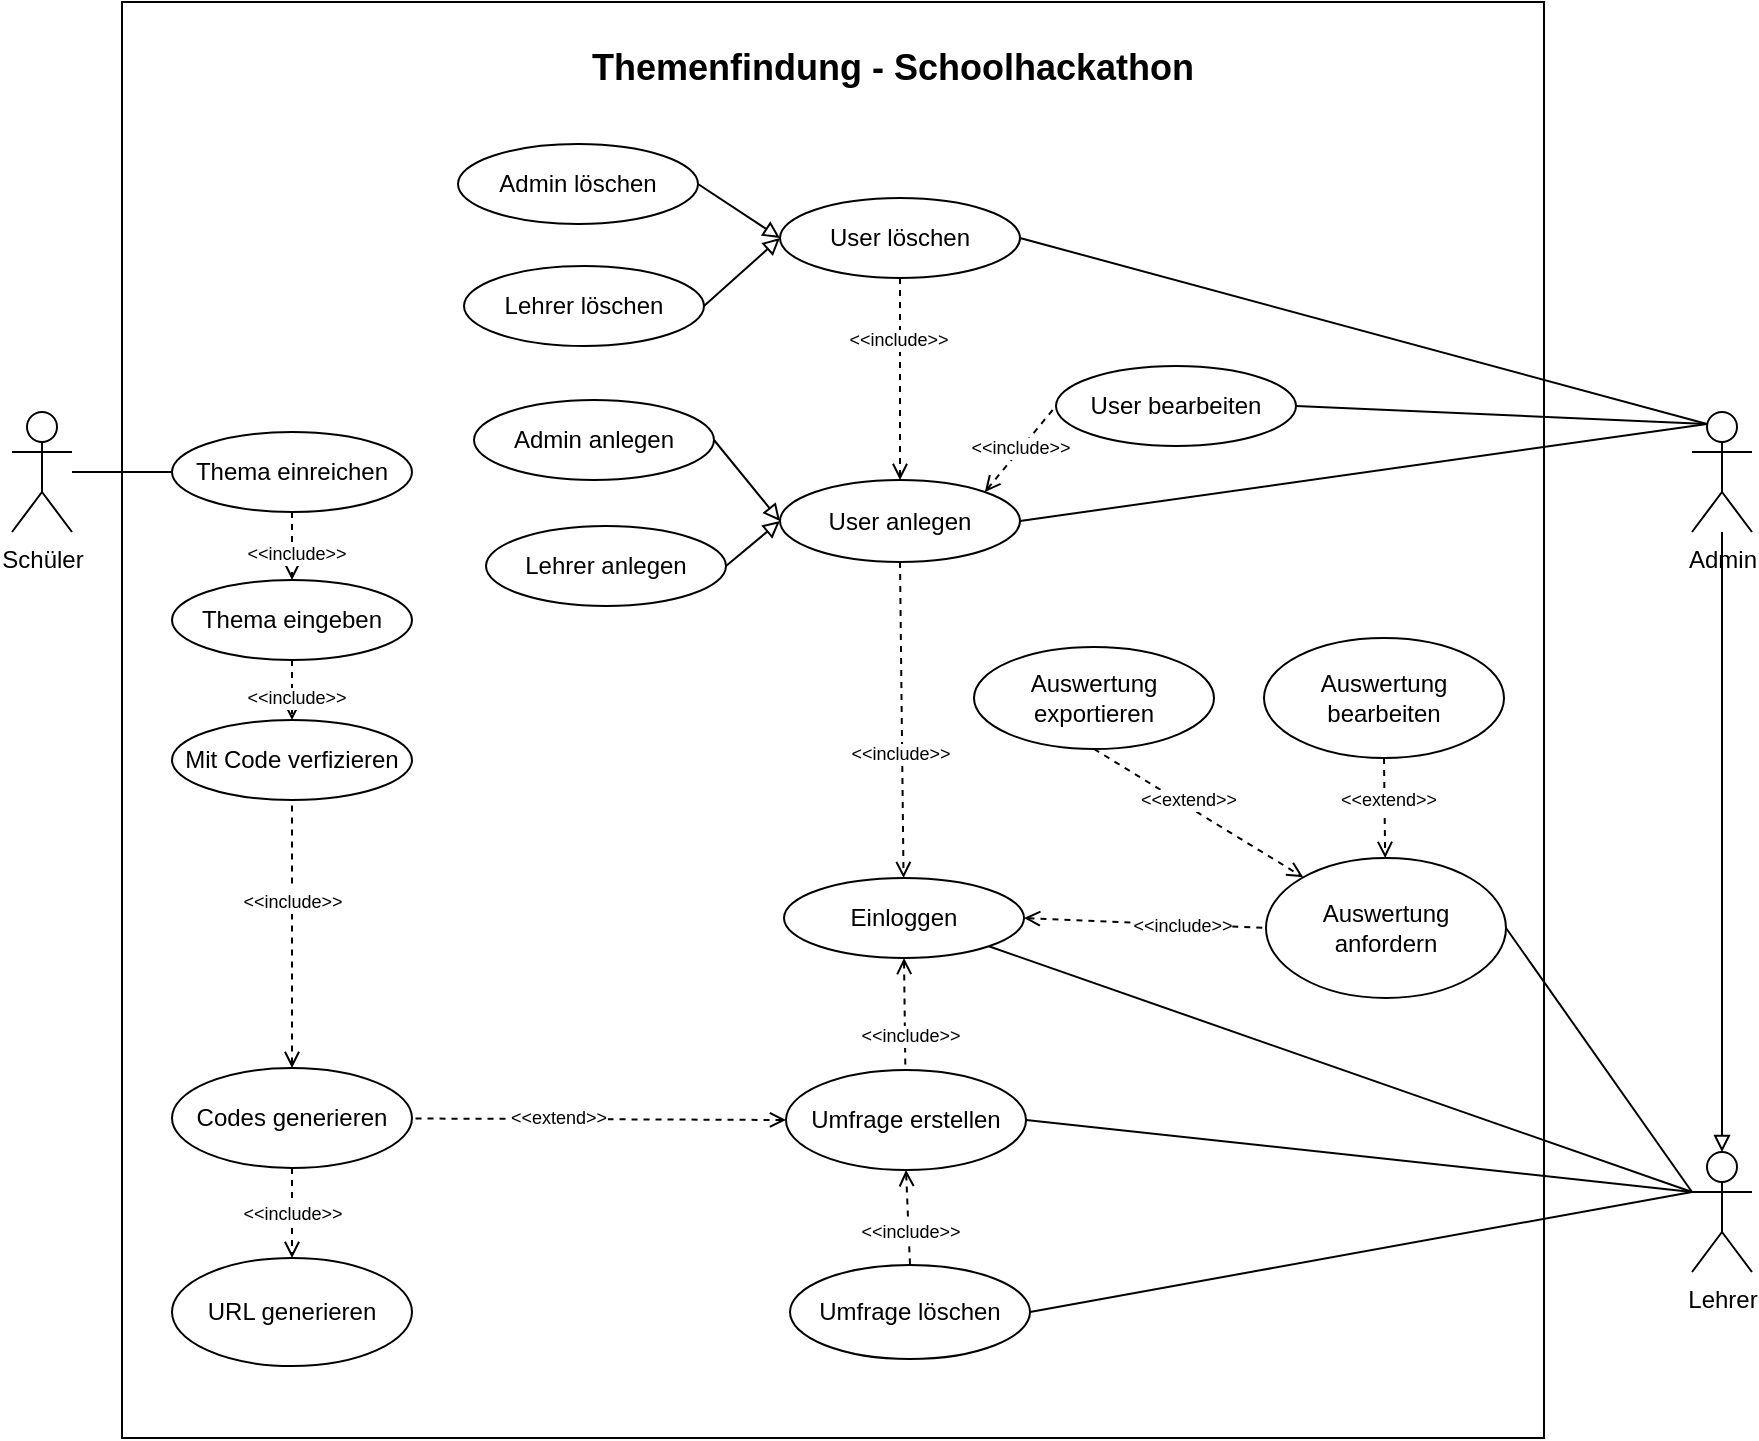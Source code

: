 <mxfile version="17.4.3" type="device"><diagram id="n_g9ShcicKRSaGsYl7LY" name="Page-1"><mxGraphModel dx="1831" dy="1622" grid="0" gridSize="10" guides="1" tooltips="1" connect="1" arrows="1" fold="1" page="1" pageScale="1" pageWidth="850" pageHeight="1100" math="0" shadow="0"><root><mxCell id="0"/><mxCell id="1" parent="0"/><mxCell id="EaUaX-YUv6skA-lKk4uB-4" value="" style="rounded=0;whiteSpace=wrap;html=1;" parent="1" vertex="1"><mxGeometry x="-215" y="-195" width="711" height="718" as="geometry"/></mxCell><mxCell id="EaUaX-YUv6skA-lKk4uB-37" style="edgeStyle=none;rounded=0;orthogonalLoop=1;jettySize=auto;html=1;exitX=0.5;exitY=1;exitDx=0;exitDy=0;dashed=1;fontSize=9;startArrow=none;startFill=0;endArrow=open;endFill=0;" parent="1" source="EaUaX-YUv6skA-lKk4uB-1" target="EaUaX-YUv6skA-lKk4uB-29" edge="1"><mxGeometry relative="1" as="geometry"/></mxCell><mxCell id="EaUaX-YUv6skA-lKk4uB-38" value="&amp;lt;&amp;lt;extend&amp;gt;&amp;gt;" style="edgeLabel;html=1;align=center;verticalAlign=middle;resizable=0;points=[];fontSize=9;" parent="EaUaX-YUv6skA-lKk4uB-37" vertex="1" connectable="0"><mxGeometry x="0.23" y="1" relative="1" as="geometry"><mxPoint y="-10" as="offset"/></mxGeometry></mxCell><mxCell id="EaUaX-YUv6skA-lKk4uB-1" value="&lt;div&gt;Auswertung bearbeiten&lt;/div&gt;" style="ellipse;whiteSpace=wrap;html=1;" parent="1" vertex="1"><mxGeometry x="356" y="123" width="120" height="60" as="geometry"/></mxCell><mxCell id="EaUaX-YUv6skA-lKk4uB-25" style="edgeStyle=none;rounded=0;orthogonalLoop=1;jettySize=auto;html=1;exitX=0;exitY=0.5;exitDx=0;exitDy=0;dashed=1;fontSize=9;startArrow=open;startFill=0;endArrow=none;endFill=0;" parent="1" source="EaUaX-YUv6skA-lKk4uB-2" target="EaUaX-YUv6skA-lKk4uB-24" edge="1"><mxGeometry relative="1" as="geometry"/></mxCell><mxCell id="EaUaX-YUv6skA-lKk4uB-26" value="&amp;lt;&amp;lt;extend&amp;gt;&amp;gt;" style="edgeLabel;html=1;align=center;verticalAlign=middle;resizable=0;points=[];fontSize=9;" parent="EaUaX-YUv6skA-lKk4uB-25" vertex="1" connectable="0"><mxGeometry x="0.224" y="-1" relative="1" as="geometry"><mxPoint as="offset"/></mxGeometry></mxCell><mxCell id="EaUaX-YUv6skA-lKk4uB-42" style="edgeStyle=none;rounded=0;orthogonalLoop=1;jettySize=auto;html=1;exitX=0.5;exitY=1;exitDx=0;exitDy=0;entryX=0.5;entryY=0;entryDx=0;entryDy=0;fontSize=9;startArrow=open;startFill=0;endArrow=none;endFill=0;dashed=1;" parent="1" source="EaUaX-YUv6skA-lKk4uB-2" target="EaUaX-YUv6skA-lKk4uB-40" edge="1"><mxGeometry relative="1" as="geometry"/></mxCell><mxCell id="EaUaX-YUv6skA-lKk4uB-43" value="&amp;lt;&amp;lt;include&amp;gt;&amp;gt;" style="edgeLabel;html=1;align=center;verticalAlign=middle;resizable=0;points=[];fontSize=9;" parent="EaUaX-YUv6skA-lKk4uB-42" vertex="1" connectable="0"><mxGeometry x="0.284" relative="1" as="geometry"><mxPoint as="offset"/></mxGeometry></mxCell><mxCell id="EaUaX-YUv6skA-lKk4uB-2" value="Umfrage erstellen" style="ellipse;whiteSpace=wrap;html=1;" parent="1" vertex="1"><mxGeometry x="117" y="339" width="120" height="50" as="geometry"/></mxCell><mxCell id="EaUaX-YUv6skA-lKk4uB-5" value="Schüler" style="shape=umlActor;verticalLabelPosition=bottom;verticalAlign=top;html=1;outlineConnect=0;" parent="1" vertex="1"><mxGeometry x="-270" y="10" width="30" height="60" as="geometry"/></mxCell><mxCell id="EaUaX-YUv6skA-lKk4uB-19" style="rounded=0;orthogonalLoop=1;jettySize=auto;html=1;exitX=0;exitY=0.333;exitDx=0;exitDy=0;exitPerimeter=0;entryX=1;entryY=1;entryDx=0;entryDy=0;fontSize=9;endArrow=none;endFill=0;" parent="1" source="EaUaX-YUv6skA-lKk4uB-6" target="EaUaX-YUv6skA-lKk4uB-12" edge="1"><mxGeometry relative="1" as="geometry"/></mxCell><mxCell id="EaUaX-YUv6skA-lKk4uB-27" style="edgeStyle=none;rounded=0;orthogonalLoop=1;jettySize=auto;html=1;exitX=0;exitY=0.333;exitDx=0;exitDy=0;exitPerimeter=0;entryX=1;entryY=0.5;entryDx=0;entryDy=0;fontSize=9;startArrow=none;startFill=0;endArrow=none;endFill=0;" parent="1" source="EaUaX-YUv6skA-lKk4uB-6" target="EaUaX-YUv6skA-lKk4uB-2" edge="1"><mxGeometry relative="1" as="geometry"/></mxCell><mxCell id="EaUaX-YUv6skA-lKk4uB-30" style="edgeStyle=none;rounded=0;orthogonalLoop=1;jettySize=auto;html=1;exitX=0;exitY=0.333;exitDx=0;exitDy=0;exitPerimeter=0;entryX=1;entryY=0.5;entryDx=0;entryDy=0;fontSize=9;startArrow=none;startFill=0;endArrow=none;endFill=0;" parent="1" source="EaUaX-YUv6skA-lKk4uB-6" target="EaUaX-YUv6skA-lKk4uB-29" edge="1"><mxGeometry relative="1" as="geometry"/></mxCell><mxCell id="EaUaX-YUv6skA-lKk4uB-41" style="edgeStyle=none;rounded=0;orthogonalLoop=1;jettySize=auto;html=1;exitX=0;exitY=0.333;exitDx=0;exitDy=0;exitPerimeter=0;entryX=1;entryY=0.5;entryDx=0;entryDy=0;fontSize=9;startArrow=none;startFill=0;endArrow=none;endFill=0;" parent="1" source="EaUaX-YUv6skA-lKk4uB-6" target="EaUaX-YUv6skA-lKk4uB-40" edge="1"><mxGeometry relative="1" as="geometry"/></mxCell><mxCell id="EaUaX-YUv6skA-lKk4uB-6" value="Lehrer" style="shape=umlActor;verticalLabelPosition=bottom;verticalAlign=top;html=1;outlineConnect=0;" parent="1" vertex="1"><mxGeometry x="570" y="380" width="30" height="60" as="geometry"/></mxCell><mxCell id="EaUaX-YUv6skA-lKk4uB-44" style="edgeStyle=none;rounded=0;orthogonalLoop=1;jettySize=auto;html=1;fontSize=9;startArrow=none;startFill=0;endArrow=block;endFill=0;" parent="1" source="EaUaX-YUv6skA-lKk4uB-11" target="EaUaX-YUv6skA-lKk4uB-6" edge="1"><mxGeometry relative="1" as="geometry"/></mxCell><mxCell id="EaUaX-YUv6skA-lKk4uB-47" style="edgeStyle=none;rounded=0;orthogonalLoop=1;jettySize=auto;html=1;exitX=0.25;exitY=0.1;exitDx=0;exitDy=0;exitPerimeter=0;entryX=1;entryY=0.5;entryDx=0;entryDy=0;fontSize=9;startArrow=none;startFill=0;endArrow=none;endFill=0;" parent="1" source="EaUaX-YUv6skA-lKk4uB-11" target="EaUaX-YUv6skA-lKk4uB-46" edge="1"><mxGeometry relative="1" as="geometry"/></mxCell><mxCell id="EaUaX-YUv6skA-lKk4uB-49" style="edgeStyle=none;rounded=0;orthogonalLoop=1;jettySize=auto;html=1;exitX=0.25;exitY=0.1;exitDx=0;exitDy=0;exitPerimeter=0;entryX=1;entryY=0.5;entryDx=0;entryDy=0;fontSize=9;startArrow=none;startFill=0;endArrow=none;endFill=0;" parent="1" source="EaUaX-YUv6skA-lKk4uB-11" target="EaUaX-YUv6skA-lKk4uB-48" edge="1"><mxGeometry relative="1" as="geometry"/></mxCell><mxCell id="8MEgx4YxMZmscMa1SeCA-19" style="edgeStyle=none;rounded=0;orthogonalLoop=1;jettySize=auto;html=1;exitX=0.25;exitY=0.1;exitDx=0;exitDy=0;exitPerimeter=0;entryX=1;entryY=0.5;entryDx=0;entryDy=0;fontSize=9;startArrow=none;startFill=0;endArrow=none;endFill=0;" parent="1" source="EaUaX-YUv6skA-lKk4uB-11" target="8MEgx4YxMZmscMa1SeCA-17" edge="1"><mxGeometry relative="1" as="geometry"/></mxCell><mxCell id="EaUaX-YUv6skA-lKk4uB-11" value="Admin" style="shape=umlActor;verticalLabelPosition=bottom;verticalAlign=top;html=1;outlineConnect=0;" parent="1" vertex="1"><mxGeometry x="570" y="10" width="30" height="60" as="geometry"/></mxCell><mxCell id="EaUaX-YUv6skA-lKk4uB-20" style="edgeStyle=none;rounded=0;orthogonalLoop=1;jettySize=auto;html=1;exitX=0.5;exitY=1;exitDx=0;exitDy=0;fontSize=9;endArrow=none;endFill=0;dashed=1;startArrow=open;startFill=0;" parent="1" source="EaUaX-YUv6skA-lKk4uB-12" target="EaUaX-YUv6skA-lKk4uB-2" edge="1"><mxGeometry relative="1" as="geometry"/></mxCell><mxCell id="EaUaX-YUv6skA-lKk4uB-21" value="&amp;lt;&amp;lt;include&amp;gt;&amp;gt;" style="edgeLabel;html=1;align=center;verticalAlign=middle;resizable=0;points=[];fontSize=9;" parent="EaUaX-YUv6skA-lKk4uB-20" vertex="1" connectable="0"><mxGeometry x="0.38" y="2" relative="1" as="geometry"><mxPoint as="offset"/></mxGeometry></mxCell><mxCell id="EaUaX-YUv6skA-lKk4uB-31" style="edgeStyle=none;rounded=0;orthogonalLoop=1;jettySize=auto;html=1;exitX=1;exitY=0.5;exitDx=0;exitDy=0;entryX=0;entryY=0.5;entryDx=0;entryDy=0;fontSize=9;startArrow=open;startFill=0;endArrow=none;endFill=0;dashed=1;" parent="1" source="EaUaX-YUv6skA-lKk4uB-12" target="EaUaX-YUv6skA-lKk4uB-29" edge="1"><mxGeometry relative="1" as="geometry"/></mxCell><mxCell id="EaUaX-YUv6skA-lKk4uB-32" value="&amp;lt;&amp;lt;include&amp;gt;&amp;gt;" style="edgeLabel;html=1;align=center;verticalAlign=middle;resizable=0;points=[];fontSize=9;" parent="EaUaX-YUv6skA-lKk4uB-31" vertex="1" connectable="0"><mxGeometry x="0.287" y="-1" relative="1" as="geometry"><mxPoint x="1" as="offset"/></mxGeometry></mxCell><mxCell id="EaUaX-YUv6skA-lKk4uB-12" value="Einloggen" style="ellipse;whiteSpace=wrap;html=1;" parent="1" vertex="1"><mxGeometry x="116" y="243" width="120" height="40" as="geometry"/></mxCell><mxCell id="EaUaX-YUv6skA-lKk4uB-66" style="edgeStyle=none;rounded=0;orthogonalLoop=1;jettySize=auto;html=1;entryX=0.5;entryY=1;entryDx=0;entryDy=0;fontSize=9;startArrow=open;startFill=0;endArrow=none;endFill=0;dashed=1;" parent="1" source="EaUaX-YUv6skA-lKk4uB-24" target="EaUaX-YUv6skA-lKk4uB-54" edge="1"><mxGeometry relative="1" as="geometry"/></mxCell><mxCell id="8MEgx4YxMZmscMa1SeCA-1" value="&lt;font style=&quot;font-size: 9px&quot;&gt;&amp;lt;&amp;lt;include&amp;gt;&amp;gt;&lt;/font&gt;" style="edgeLabel;html=1;align=center;verticalAlign=middle;resizable=0;points=[];" parent="EaUaX-YUv6skA-lKk4uB-66" vertex="1" connectable="0"><mxGeometry x="0.263" relative="1" as="geometry"><mxPoint as="offset"/></mxGeometry></mxCell><mxCell id="8MEgx4YxMZmscMa1SeCA-21" value="&amp;lt;&amp;lt;include&amp;gt;&amp;gt;" style="edgeStyle=none;rounded=0;orthogonalLoop=1;jettySize=auto;html=1;exitX=0.5;exitY=1;exitDx=0;exitDy=0;fontSize=9;startArrow=none;startFill=0;endArrow=open;endFill=0;dashed=1;" parent="1" source="EaUaX-YUv6skA-lKk4uB-24" target="8MEgx4YxMZmscMa1SeCA-20" edge="1"><mxGeometry relative="1" as="geometry"/></mxCell><mxCell id="EaUaX-YUv6skA-lKk4uB-24" value="Codes generieren" style="ellipse;whiteSpace=wrap;html=1;" parent="1" vertex="1"><mxGeometry x="-190" y="338" width="120" height="50" as="geometry"/></mxCell><mxCell id="EaUaX-YUv6skA-lKk4uB-29" value="Auswertung anfordern" style="ellipse;whiteSpace=wrap;html=1;" parent="1" vertex="1"><mxGeometry x="357" y="233" width="120" height="70" as="geometry"/></mxCell><mxCell id="EaUaX-YUv6skA-lKk4uB-34" style="edgeStyle=none;rounded=0;orthogonalLoop=1;jettySize=auto;html=1;exitX=0.5;exitY=1;exitDx=0;exitDy=0;dashed=1;fontSize=9;startArrow=none;startFill=0;endArrow=open;endFill=0;" parent="1" source="EaUaX-YUv6skA-lKk4uB-33" target="EaUaX-YUv6skA-lKk4uB-29" edge="1"><mxGeometry relative="1" as="geometry"/></mxCell><mxCell id="EaUaX-YUv6skA-lKk4uB-35" value="&amp;lt;&amp;lt;extend&amp;gt;&amp;gt;" style="edgeLabel;html=1;align=center;verticalAlign=middle;resizable=0;points=[];fontSize=9;" parent="EaUaX-YUv6skA-lKk4uB-34" vertex="1" connectable="0"><mxGeometry x="-0.412" relative="1" as="geometry"><mxPoint x="16" y="6" as="offset"/></mxGeometry></mxCell><mxCell id="EaUaX-YUv6skA-lKk4uB-33" value="&lt;div&gt;Auswertung exportieren&lt;/div&gt;" style="ellipse;whiteSpace=wrap;html=1;" parent="1" vertex="1"><mxGeometry x="211" y="127.5" width="120" height="51" as="geometry"/></mxCell><mxCell id="EaUaX-YUv6skA-lKk4uB-40" value="Umfrage löschen" style="ellipse;whiteSpace=wrap;html=1;" parent="1" vertex="1"><mxGeometry x="119" y="436.5" width="120" height="47" as="geometry"/></mxCell><mxCell id="EaUaX-YUv6skA-lKk4uB-50" style="edgeStyle=none;rounded=0;orthogonalLoop=1;jettySize=auto;html=1;fontSize=9;startArrow=none;startFill=0;endArrow=open;endFill=0;dashed=1;exitX=0.5;exitY=1;exitDx=0;exitDy=0;" parent="1" source="EaUaX-YUv6skA-lKk4uB-46" edge="1" target="EaUaX-YUv6skA-lKk4uB-12"><mxGeometry relative="1" as="geometry"><mxPoint x="210" y="130" as="targetPoint"/></mxGeometry></mxCell><mxCell id="EaUaX-YUv6skA-lKk4uB-51" value="&amp;lt;&amp;lt;include&amp;gt;&amp;gt;" style="edgeLabel;html=1;align=center;verticalAlign=middle;resizable=0;points=[];fontSize=9;" parent="EaUaX-YUv6skA-lKk4uB-50" vertex="1" connectable="0"><mxGeometry x="0.21" y="-1" relative="1" as="geometry"><mxPoint as="offset"/></mxGeometry></mxCell><mxCell id="8MEgx4YxMZmscMa1SeCA-9" value="" style="edgeStyle=none;rounded=0;orthogonalLoop=1;jettySize=auto;html=1;fontSize=18;startArrow=block;startFill=0;endArrow=none;endFill=0;entryX=1;entryY=0.5;entryDx=0;entryDy=0;exitX=0;exitY=0.5;exitDx=0;exitDy=0;" parent="1" target="8MEgx4YxMZmscMa1SeCA-10" edge="1" source="EaUaX-YUv6skA-lKk4uB-46"><mxGeometry relative="1" as="geometry"><mxPoint x="81.588" y="30.339" as="sourcePoint"/><mxPoint x="150" y="-71" as="targetPoint"/></mxGeometry></mxCell><mxCell id="8MEgx4YxMZmscMa1SeCA-18" value="&amp;lt;&amp;lt;include&amp;gt;&amp;gt;" style="edgeStyle=none;rounded=0;orthogonalLoop=1;jettySize=auto;html=1;exitX=1;exitY=0;exitDx=0;exitDy=0;entryX=0;entryY=0.5;entryDx=0;entryDy=0;fontSize=9;startArrow=open;startFill=0;endArrow=none;endFill=0;dashed=1;" parent="1" source="EaUaX-YUv6skA-lKk4uB-46" target="8MEgx4YxMZmscMa1SeCA-17" edge="1"><mxGeometry relative="1" as="geometry"/></mxCell><mxCell id="EaUaX-YUv6skA-lKk4uB-46" value="User anlegen" style="ellipse;whiteSpace=wrap;html=1;" parent="1" vertex="1"><mxGeometry x="114" y="44" width="120" height="41" as="geometry"/></mxCell><mxCell id="EaUaX-YUv6skA-lKk4uB-52" style="edgeStyle=none;rounded=0;orthogonalLoop=1;jettySize=auto;html=1;exitX=0.5;exitY=1;exitDx=0;exitDy=0;entryX=0.5;entryY=0;entryDx=0;entryDy=0;dashed=1;fontSize=9;startArrow=none;startFill=0;endArrow=open;endFill=0;" parent="1" source="EaUaX-YUv6skA-lKk4uB-48" target="EaUaX-YUv6skA-lKk4uB-46" edge="1"><mxGeometry relative="1" as="geometry"/></mxCell><mxCell id="EaUaX-YUv6skA-lKk4uB-57" value="&lt;div&gt;&amp;lt;&amp;lt;include&amp;gt;&amp;gt;&lt;/div&gt;" style="edgeLabel;html=1;align=center;verticalAlign=middle;resizable=0;points=[];fontSize=9;" parent="EaUaX-YUv6skA-lKk4uB-52" vertex="1" connectable="0"><mxGeometry x="-0.393" y="-1" relative="1" as="geometry"><mxPoint as="offset"/></mxGeometry></mxCell><mxCell id="EaUaX-YUv6skA-lKk4uB-48" value="User löschen" style="ellipse;whiteSpace=wrap;html=1;" parent="1" vertex="1"><mxGeometry x="114" y="-97" width="120" height="40" as="geometry"/></mxCell><mxCell id="EaUaX-YUv6skA-lKk4uB-54" value="Mit Code verfizieren" style="ellipse;whiteSpace=wrap;html=1;" parent="1" vertex="1"><mxGeometry x="-190" y="164" width="120" height="40" as="geometry"/></mxCell><mxCell id="EaUaX-YUv6skA-lKk4uB-61" style="edgeStyle=none;rounded=0;orthogonalLoop=1;jettySize=auto;html=1;exitX=0.5;exitY=1;exitDx=0;exitDy=0;fontSize=9;startArrow=none;startFill=0;endArrow=open;endFill=0;dashed=1;" parent="1" source="EaUaX-YUv6skA-lKk4uB-56" target="EaUaX-YUv6skA-lKk4uB-54" edge="1"><mxGeometry relative="1" as="geometry"><mxPoint x="-10" y="114" as="targetPoint"/></mxGeometry></mxCell><mxCell id="EaUaX-YUv6skA-lKk4uB-62" value="&lt;div&gt;&amp;lt;&amp;lt;include&amp;gt;&amp;gt;&lt;/div&gt;" style="edgeLabel;html=1;align=center;verticalAlign=middle;resizable=0;points=[];fontSize=9;" parent="EaUaX-YUv6skA-lKk4uB-61" vertex="1" connectable="0"><mxGeometry x="0.243" y="2" relative="1" as="geometry"><mxPoint as="offset"/></mxGeometry></mxCell><mxCell id="EaUaX-YUv6skA-lKk4uB-56" value="Thema eingeben" style="ellipse;whiteSpace=wrap;html=1;" parent="1" vertex="1"><mxGeometry x="-190" y="94" width="120" height="40" as="geometry"/></mxCell><mxCell id="EaUaX-YUv6skA-lKk4uB-65" style="edgeStyle=none;rounded=0;orthogonalLoop=1;jettySize=auto;html=1;exitX=0;exitY=0.5;exitDx=0;exitDy=0;fontSize=9;startArrow=none;startFill=0;endArrow=none;endFill=0;" parent="1" source="EaUaX-YUv6skA-lKk4uB-60" target="EaUaX-YUv6skA-lKk4uB-5" edge="1"><mxGeometry relative="1" as="geometry"/></mxCell><mxCell id="EaUaX-YUv6skA-lKk4uB-60" value="Thema einreichen" style="ellipse;whiteSpace=wrap;html=1;" parent="1" vertex="1"><mxGeometry x="-190" y="20" width="120" height="40" as="geometry"/></mxCell><mxCell id="EaUaX-YUv6skA-lKk4uB-63" style="edgeStyle=none;rounded=0;orthogonalLoop=1;jettySize=auto;html=1;exitX=0.5;exitY=1;exitDx=0;exitDy=0;fontSize=9;startArrow=none;startFill=0;endArrow=open;endFill=0;dashed=1;entryX=0.5;entryY=0;entryDx=0;entryDy=0;" parent="1" source="EaUaX-YUv6skA-lKk4uB-60" target="EaUaX-YUv6skA-lKk4uB-56" edge="1"><mxGeometry relative="1" as="geometry"><mxPoint x="-34.856" y="-21.718" as="sourcePoint"/><mxPoint x="-109" y="106" as="targetPoint"/></mxGeometry></mxCell><mxCell id="EaUaX-YUv6skA-lKk4uB-64" value="&amp;lt;&amp;lt;include&amp;gt;&amp;gt;" style="edgeLabel;html=1;align=center;verticalAlign=middle;resizable=0;points=[];fontSize=9;" parent="EaUaX-YUv6skA-lKk4uB-63" vertex="1" connectable="0"><mxGeometry x="0.243" y="2" relative="1" as="geometry"><mxPoint as="offset"/></mxGeometry></mxCell><mxCell id="8MEgx4YxMZmscMa1SeCA-2" value="&lt;font style=&quot;font-size: 18px&quot;&gt;Themenfindung - Schoolhackathon&lt;br&gt;&lt;/font&gt;" style="text;strokeColor=none;fillColor=none;html=1;fontSize=24;fontStyle=1;verticalAlign=middle;align=center;" parent="1" vertex="1"><mxGeometry x="120" y="-184" width="100" height="40" as="geometry"/></mxCell><mxCell id="8MEgx4YxMZmscMa1SeCA-10" value="Admin anlegen" style="ellipse;whiteSpace=wrap;html=1;" parent="1" vertex="1"><mxGeometry x="-39" y="4" width="120" height="40" as="geometry"/></mxCell><mxCell id="8MEgx4YxMZmscMa1SeCA-11" value="" style="edgeStyle=none;rounded=0;orthogonalLoop=1;jettySize=auto;html=1;fontSize=18;startArrow=block;startFill=0;endArrow=none;endFill=0;entryX=1;entryY=0.5;entryDx=0;entryDy=0;exitX=0;exitY=0.5;exitDx=0;exitDy=0;" parent="1" target="8MEgx4YxMZmscMa1SeCA-12" edge="1" source="EaUaX-YUv6skA-lKk4uB-46"><mxGeometry relative="1" as="geometry"><mxPoint x="44.117" y="29.713" as="sourcePoint"/><mxPoint x="20" y="-74.86" as="targetPoint"/></mxGeometry></mxCell><mxCell id="8MEgx4YxMZmscMa1SeCA-12" value="Lehrer anlegen" style="ellipse;whiteSpace=wrap;html=1;" parent="1" vertex="1"><mxGeometry x="-33" y="67" width="120" height="40" as="geometry"/></mxCell><mxCell id="8MEgx4YxMZmscMa1SeCA-13" value="" style="edgeStyle=none;rounded=0;orthogonalLoop=1;jettySize=auto;html=1;fontSize=18;startArrow=block;startFill=0;endArrow=none;endFill=0;entryX=1;entryY=0.5;entryDx=0;entryDy=0;exitX=0;exitY=0.5;exitDx=0;exitDy=0;" parent="1" target="8MEgx4YxMZmscMa1SeCA-14" edge="1" source="EaUaX-YUv6skA-lKk4uB-48"><mxGeometry relative="1" as="geometry"><mxPoint x="251.588" y="-21.001" as="sourcePoint"/><mxPoint x="320" y="-122.34" as="targetPoint"/></mxGeometry></mxCell><mxCell id="8MEgx4YxMZmscMa1SeCA-14" value="Admin löschen" style="ellipse;whiteSpace=wrap;html=1;" parent="1" vertex="1"><mxGeometry x="-47" y="-124" width="120" height="40" as="geometry"/></mxCell><mxCell id="8MEgx4YxMZmscMa1SeCA-15" value="" style="edgeStyle=none;rounded=0;orthogonalLoop=1;jettySize=auto;html=1;fontSize=18;startArrow=block;startFill=0;endArrow=none;endFill=0;entryX=1;entryY=0.5;entryDx=0;entryDy=0;exitX=0;exitY=0.5;exitDx=0;exitDy=0;" parent="1" source="EaUaX-YUv6skA-lKk4uB-48" target="8MEgx4YxMZmscMa1SeCA-16" edge="1"><mxGeometry relative="1" as="geometry"><mxPoint x="220" y="-11" as="sourcePoint"/><mxPoint x="190" y="-126.2" as="targetPoint"/></mxGeometry></mxCell><mxCell id="8MEgx4YxMZmscMa1SeCA-16" value="Lehrer löschen" style="ellipse;whiteSpace=wrap;html=1;" parent="1" vertex="1"><mxGeometry x="-44" y="-63" width="120" height="40" as="geometry"/></mxCell><mxCell id="8MEgx4YxMZmscMa1SeCA-17" value="User bearbeiten" style="ellipse;whiteSpace=wrap;html=1;" parent="1" vertex="1"><mxGeometry x="252" y="-13" width="120" height="40" as="geometry"/></mxCell><mxCell id="8MEgx4YxMZmscMa1SeCA-20" value="URL generieren" style="ellipse;whiteSpace=wrap;html=1;" parent="1" vertex="1"><mxGeometry x="-190" y="433" width="120" height="54" as="geometry"/></mxCell></root></mxGraphModel></diagram></mxfile>